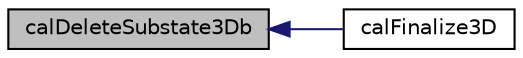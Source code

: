 digraph "calDeleteSubstate3Db"
{
  edge [fontname="Helvetica",fontsize="10",labelfontname="Helvetica",labelfontsize="10"];
  node [fontname="Helvetica",fontsize="10",shape=record];
  rankdir="LR";
  Node1 [label="calDeleteSubstate3Db",height=0.2,width=0.4,color="black", fillcolor="grey75", style="filled" fontcolor="black"];
  Node1 -> Node2 [dir="back",color="midnightblue",fontsize="10",style="solid",fontname="Helvetica"];
  Node2 [label="calFinalize3D",height=0.2,width=0.4,color="black", fillcolor="white", style="filled",URL="$cal3_d_8h.html#a0d91ffea65f921a7cdc28205ed93d00f",tooltip="Finalization function: it releases the memory allocated. "];
}
